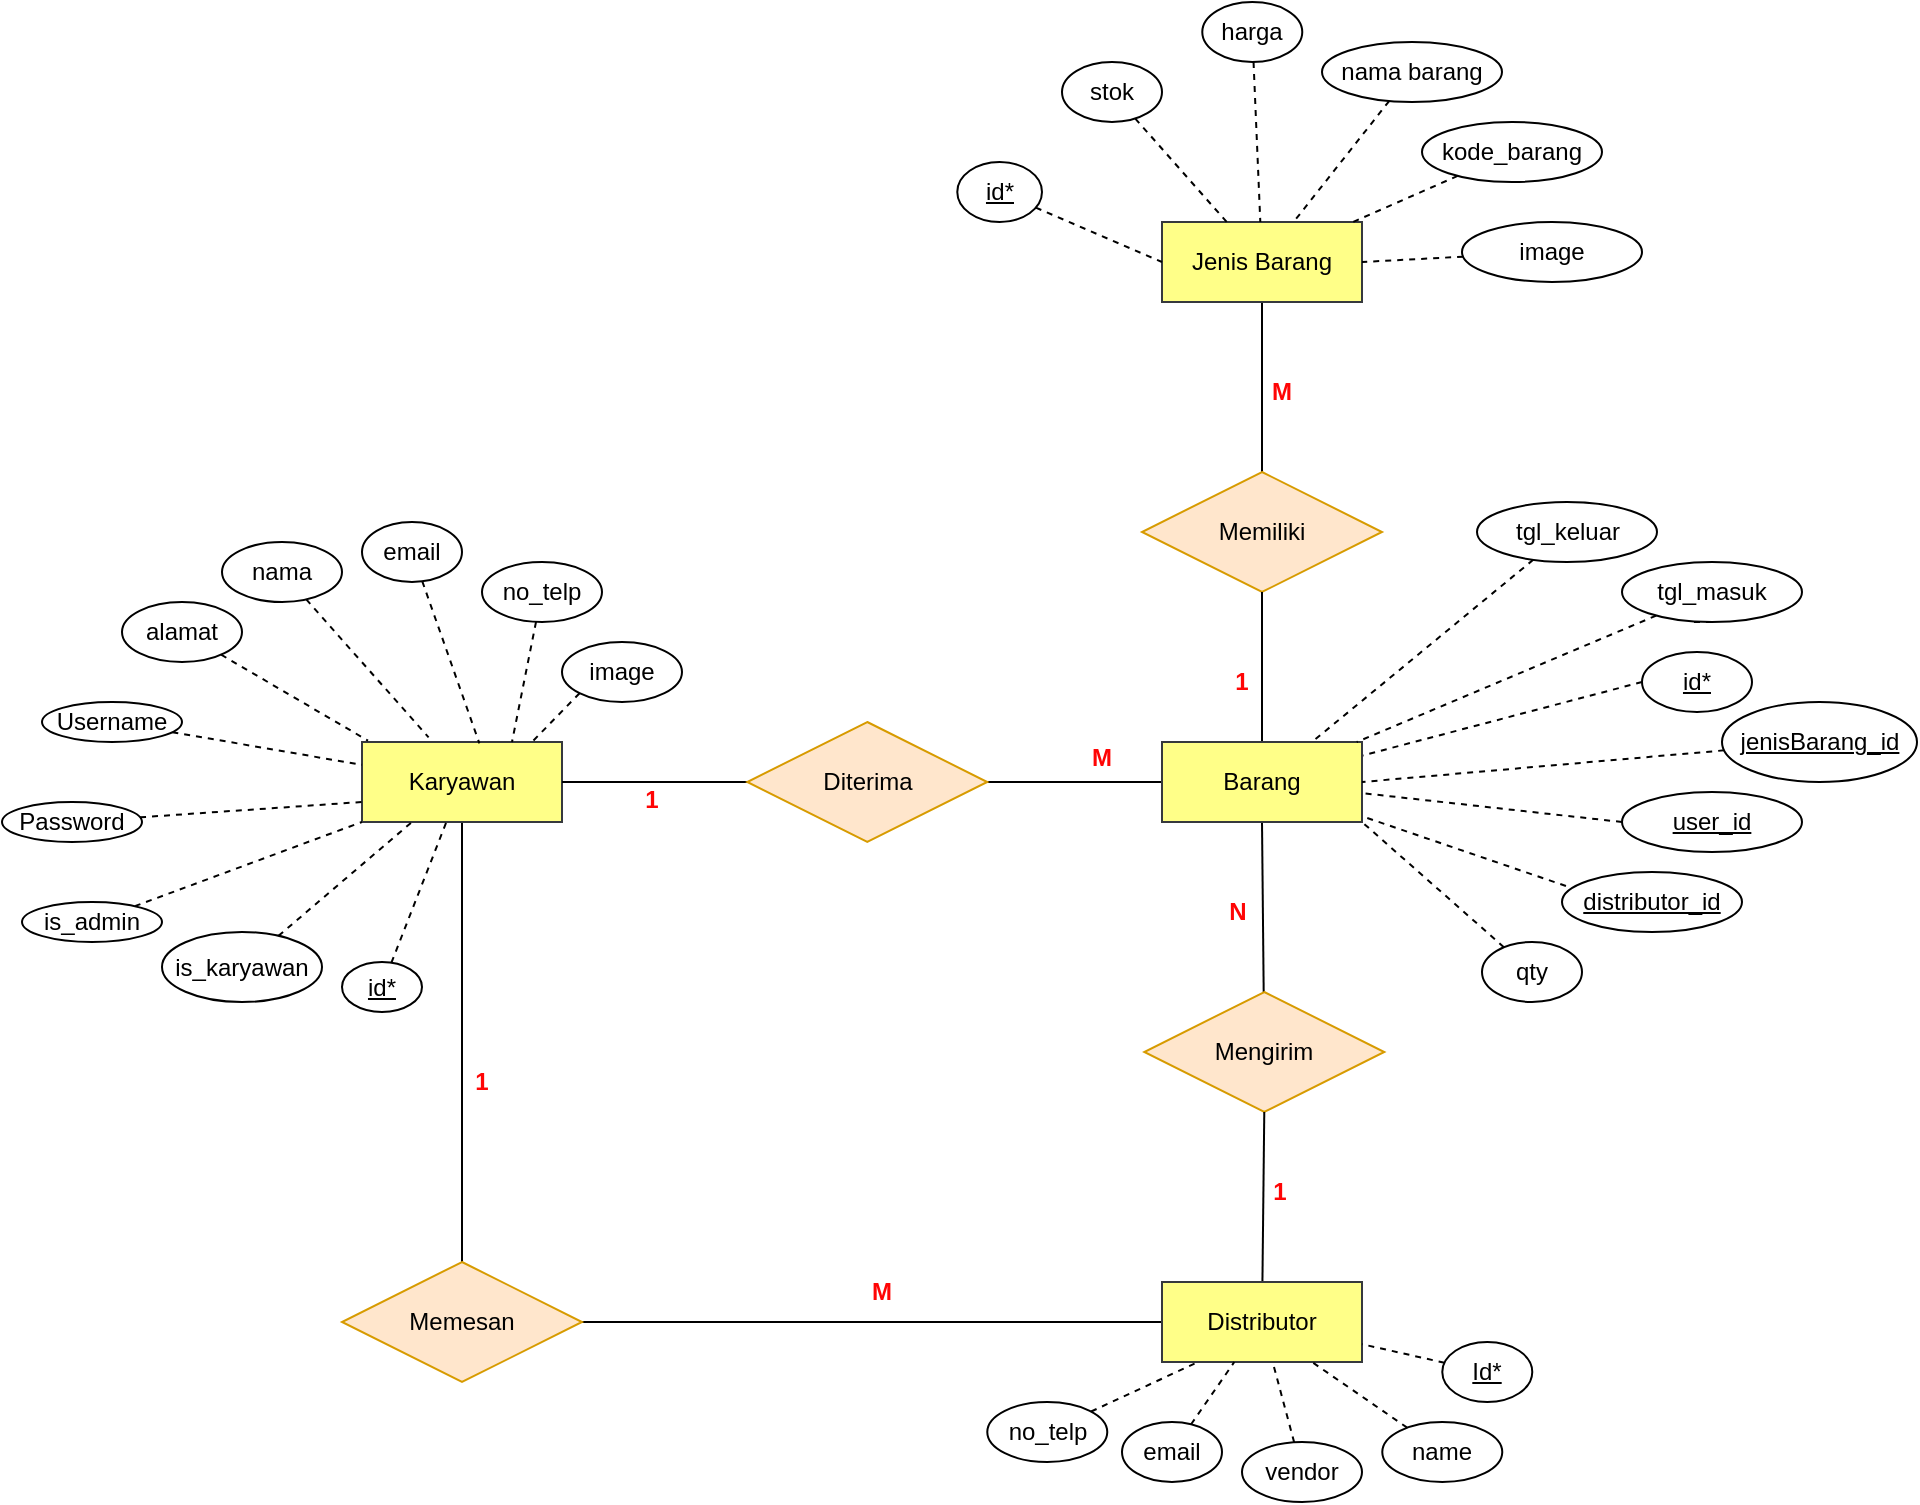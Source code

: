 <mxfile version="15.4.0" type="device"><diagram id="wdjZZRYEfWqjC-a0q2K0" name="erd ke 1"><mxGraphModel dx="806" dy="1400" grid="1" gridSize="10" guides="1" tooltips="1" connect="1" arrows="1" fold="1" page="1" pageScale="1" pageWidth="1100" pageHeight="850" background="none" math="0" shadow="0"><root><mxCell id="0"/><mxCell id="1" parent="0"/><mxCell id="a7cBP55vla_EvT7vr6xS-41" style="edgeStyle=none;rounded=0;orthogonalLoop=1;jettySize=auto;html=1;entryX=0.5;entryY=0;entryDx=0;entryDy=0;endArrow=none;endFill=0;" parent="1" source="uEckWnhDsr-JmqVnJC65-1" target="XZV9gO1--fu0QuhgeVHx-8" edge="1"><mxGeometry relative="1" as="geometry"/></mxCell><mxCell id="uEckWnhDsr-JmqVnJC65-1" value="Karyawan" style="whiteSpace=wrap;html=1;align=center;fillColor=#ffff88;strokeColor=#36393d;" parent="1" vertex="1"><mxGeometry x="220" y="270" width="100" height="40" as="geometry"/></mxCell><mxCell id="a7cBP55vla_EvT7vr6xS-46" style="edgeStyle=none;rounded=0;orthogonalLoop=1;jettySize=auto;html=1;entryX=0.5;entryY=1;entryDx=0;entryDy=0;endArrow=none;endFill=0;" parent="1" source="uEckWnhDsr-JmqVnJC65-12" target="a7cBP55vla_EvT7vr6xS-18" edge="1"><mxGeometry relative="1" as="geometry"/></mxCell><mxCell id="uEckWnhDsr-JmqVnJC65-12" value="Mengirim" style="shape=rhombus;perimeter=rhombusPerimeter;whiteSpace=wrap;html=1;align=center;fillColor=#ffe6cc;strokeColor=#d79b00;" parent="1" vertex="1"><mxGeometry x="611.14" y="395" width="120" height="60" as="geometry"/></mxCell><mxCell id="uEckWnhDsr-JmqVnJC65-27" value="" style="endArrow=none;html=1;rounded=0;shadow=0;fontColor=#000000;verticalAlign=middle;" parent="1" edge="1"><mxGeometry relative="1" as="geometry"><mxPoint x="340" y="289.76" as="sourcePoint"/><mxPoint x="340" y="290" as="targetPoint"/></mxGeometry></mxCell><mxCell id="uEckWnhDsr-JmqVnJC65-42" style="rounded=1;sketch=0;jumpStyle=none;orthogonalLoop=1;jettySize=auto;html=1;shadow=0;fontColor=#000000;verticalAlign=middle;dashed=1;endArrow=none;endFill=0;entryX=0.333;entryY=-0.058;entryDx=0;entryDy=0;entryPerimeter=0;" parent="1" source="uEckWnhDsr-JmqVnJC65-37" target="uEckWnhDsr-JmqVnJC65-1" edge="1"><mxGeometry relative="1" as="geometry"><mxPoint x="220" y="270" as="targetPoint"/></mxGeometry></mxCell><mxCell id="uEckWnhDsr-JmqVnJC65-37" value="nama" style="ellipse;whiteSpace=wrap;html=1;align=center;rounded=0;sketch=0;fontColor=#000000;" parent="1" vertex="1"><mxGeometry x="150" y="170" width="60" height="30" as="geometry"/></mxCell><mxCell id="uEckWnhDsr-JmqVnJC65-44" style="rounded=1;sketch=0;jumpStyle=none;orthogonalLoop=1;jettySize=auto;html=1;entryX=0.75;entryY=0;entryDx=0;entryDy=0;shadow=0;fontColor=#000000;verticalAlign=middle;endArrow=none;endFill=0;dashed=1;" parent="1" source="uEckWnhDsr-JmqVnJC65-38" target="uEckWnhDsr-JmqVnJC65-1" edge="1"><mxGeometry relative="1" as="geometry"/></mxCell><mxCell id="uEckWnhDsr-JmqVnJC65-38" value="no_telp" style="ellipse;whiteSpace=wrap;html=1;align=center;rounded=0;sketch=0;fontColor=#000000;verticalAlign=middle;" parent="1" vertex="1"><mxGeometry x="280" y="180" width="60" height="30" as="geometry"/></mxCell><mxCell id="uEckWnhDsr-JmqVnJC65-46" style="rounded=1;sketch=0;jumpStyle=none;orthogonalLoop=1;jettySize=auto;html=1;entryX=0.03;entryY=-0.017;entryDx=0;entryDy=0;shadow=0;fontColor=#000000;verticalAlign=middle;dashed=1;endArrow=none;endFill=0;entryPerimeter=0;" parent="1" source="uEckWnhDsr-JmqVnJC65-39" target="uEckWnhDsr-JmqVnJC65-1" edge="1"><mxGeometry relative="1" as="geometry"/></mxCell><mxCell id="uEckWnhDsr-JmqVnJC65-39" value="alamat" style="ellipse;whiteSpace=wrap;html=1;align=center;rounded=0;sketch=0;fontColor=#000000;" parent="1" vertex="1"><mxGeometry x="100" y="200" width="60" height="30" as="geometry"/></mxCell><mxCell id="uEckWnhDsr-JmqVnJC65-43" style="rounded=1;sketch=0;jumpStyle=none;orthogonalLoop=1;jettySize=auto;html=1;shadow=0;fontColor=#000000;verticalAlign=middle;entryX=0.587;entryY=0.017;entryDx=0;entryDy=0;entryPerimeter=0;endArrow=none;endFill=0;dashed=1;" parent="1" source="uEckWnhDsr-JmqVnJC65-40" target="uEckWnhDsr-JmqVnJC65-1" edge="1"><mxGeometry relative="1" as="geometry"><mxPoint x="260" y="260" as="targetPoint"/></mxGeometry></mxCell><mxCell id="uEckWnhDsr-JmqVnJC65-40" value="email" style="ellipse;whiteSpace=wrap;html=1;align=center;rounded=0;sketch=0;fontColor=#000000;" parent="1" vertex="1"><mxGeometry x="220" y="160" width="50" height="30" as="geometry"/></mxCell><mxCell id="uEckWnhDsr-JmqVnJC65-45" style="rounded=1;sketch=0;jumpStyle=none;orthogonalLoop=1;jettySize=auto;html=1;shadow=0;fontColor=#000000;verticalAlign=middle;dashed=1;endArrow=none;endFill=0;" parent="1" source="uEckWnhDsr-JmqVnJC65-41" target="uEckWnhDsr-JmqVnJC65-1" edge="1"><mxGeometry relative="1" as="geometry"/></mxCell><mxCell id="uEckWnhDsr-JmqVnJC65-41" value="id*" style="ellipse;whiteSpace=wrap;html=1;align=center;fontStyle=4;rounded=0;sketch=0;fontColor=#000000;" parent="1" vertex="1"><mxGeometry x="210" y="380" width="40" height="25" as="geometry"/></mxCell><mxCell id="a7cBP55vla_EvT7vr6xS-42" style="edgeStyle=none;rounded=0;orthogonalLoop=1;jettySize=auto;html=1;entryX=0;entryY=0.5;entryDx=0;entryDy=0;endArrow=none;endFill=0;" parent="1" source="XZV9gO1--fu0QuhgeVHx-8" target="uEckWnhDsr-JmqVnJC65-4" edge="1"><mxGeometry relative="1" as="geometry"/></mxCell><mxCell id="XZV9gO1--fu0QuhgeVHx-8" value="Memesan" style="shape=rhombus;perimeter=rhombusPerimeter;whiteSpace=wrap;html=1;align=center;fillColor=#ffe6cc;strokeColor=#d79b00;rotation=0;" parent="1" vertex="1"><mxGeometry x="210" y="530" width="120" height="60" as="geometry"/></mxCell><mxCell id="8zOF9g50zhMNSJq_gXNI-3" style="rounded=0;orthogonalLoop=1;jettySize=auto;html=1;dashed=1;endArrow=none;endFill=0;" parent="1" source="8zOF9g50zhMNSJq_gXNI-1" target="uEckWnhDsr-JmqVnJC65-1" edge="1"><mxGeometry relative="1" as="geometry"><mxPoint x="230" y="320" as="targetPoint"/></mxGeometry></mxCell><mxCell id="8zOF9g50zhMNSJq_gXNI-1" value="Username" style="ellipse;whiteSpace=wrap;html=1;align=center;rounded=0;sketch=0;fontColor=#000000;" parent="1" vertex="1"><mxGeometry x="60" y="250" width="70" height="20" as="geometry"/></mxCell><mxCell id="8zOF9g50zhMNSJq_gXNI-4" style="edgeStyle=none;rounded=0;orthogonalLoop=1;jettySize=auto;html=1;entryX=0;entryY=0.75;entryDx=0;entryDy=0;dashed=1;endArrow=none;endFill=0;" parent="1" source="8zOF9g50zhMNSJq_gXNI-2" target="uEckWnhDsr-JmqVnJC65-1" edge="1"><mxGeometry relative="1" as="geometry"/></mxCell><mxCell id="8zOF9g50zhMNSJq_gXNI-2" value="Password" style="ellipse;whiteSpace=wrap;html=1;align=center;rounded=0;sketch=0;fontColor=#000000;" parent="1" vertex="1"><mxGeometry x="40" y="300" width="70" height="20" as="geometry"/></mxCell><mxCell id="a7cBP55vla_EvT7vr6xS-50" style="edgeStyle=none;rounded=0;orthogonalLoop=1;jettySize=auto;html=1;entryX=0.5;entryY=1;entryDx=0;entryDy=0;endArrow=none;endFill=0;" parent="1" source="a7cBP55vla_EvT7vr6xS-16" target="a7cBP55vla_EvT7vr6xS-8" edge="1"><mxGeometry relative="1" as="geometry"/></mxCell><mxCell id="a7cBP55vla_EvT7vr6xS-16" value="Memiliki" style="shape=rhombus;perimeter=rhombusPerimeter;whiteSpace=wrap;html=1;align=center;fillColor=#ffe6cc;strokeColor=#d79b00;" parent="1" vertex="1"><mxGeometry x="610" y="135" width="120" height="60" as="geometry"/></mxCell><mxCell id="a7cBP55vla_EvT7vr6xS-8" value="Jenis Barang" style="whiteSpace=wrap;html=1;align=center;fillColor=#ffff88;strokeColor=#36393d;" parent="1" vertex="1"><mxGeometry x="620" y="10" width="100" height="40" as="geometry"/></mxCell><mxCell id="a7cBP55vla_EvT7vr6xS-9" style="edgeStyle=none;rounded=1;sketch=0;jumpStyle=none;orthogonalLoop=1;jettySize=auto;html=1;shadow=0;dashed=1;fontColor=#000000;endArrow=none;endFill=0;verticalAlign=middle;entryX=0;entryY=0.5;entryDx=0;entryDy=0;" parent="1" target="a7cBP55vla_EvT7vr6xS-8" edge="1" source="a7cBP55vla_EvT7vr6xS-10"><mxGeometry x="547.64" y="10" as="geometry"><mxPoint x="580.001" y="-31.161" as="sourcePoint"/></mxGeometry></mxCell><mxCell id="a7cBP55vla_EvT7vr6xS-10" value="id*" style="ellipse;whiteSpace=wrap;html=1;align=center;fontStyle=4;rounded=0;sketch=0;fontColor=#000000;" parent="1" vertex="1"><mxGeometry x="517.64" y="-20" width="42.36" height="30" as="geometry"/></mxCell><mxCell id="a7cBP55vla_EvT7vr6xS-11" style="edgeStyle=none;rounded=1;sketch=0;jumpStyle=none;orthogonalLoop=1;jettySize=auto;html=1;shadow=0;dashed=1;fontColor=#000000;endArrow=none;endFill=0;verticalAlign=middle;" parent="1" source="a7cBP55vla_EvT7vr6xS-12" target="a7cBP55vla_EvT7vr6xS-8" edge="1"><mxGeometry x="557.5" y="80" as="geometry"/></mxCell><mxCell id="a7cBP55vla_EvT7vr6xS-12" value="nama barang" style="ellipse;whiteSpace=wrap;html=1;align=center;rounded=0;sketch=0;fontColor=#000000;" parent="1" vertex="1"><mxGeometry x="700" y="-80" width="90" height="30" as="geometry"/></mxCell><mxCell id="a7cBP55vla_EvT7vr6xS-13" style="edgeStyle=none;rounded=1;sketch=0;jumpStyle=none;orthogonalLoop=1;jettySize=auto;html=1;shadow=0;dashed=1;fontColor=#000000;endArrow=none;endFill=0;verticalAlign=middle;" parent="1" source="a7cBP55vla_EvT7vr6xS-14" target="a7cBP55vla_EvT7vr6xS-8" edge="1"><mxGeometry x="547.64" y="10" as="geometry"/></mxCell><mxCell id="a7cBP55vla_EvT7vr6xS-14" value="harga" style="ellipse;whiteSpace=wrap;html=1;align=center;rounded=0;sketch=0;fontColor=#000000;" parent="1" vertex="1"><mxGeometry x="640.14" y="-100" width="50" height="30" as="geometry"/></mxCell><mxCell id="8zOF9g50zhMNSJq_gXNI-82" value="Barang" style="whiteSpace=wrap;html=1;align=center;fillColor=#ffff88;strokeColor=#36393d;" parent="1" vertex="1"><mxGeometry x="620" y="270" width="100" height="40" as="geometry"/></mxCell><mxCell id="8zOF9g50zhMNSJq_gXNI-83" value="&lt;u&gt;distributor_id&lt;/u&gt;" style="ellipse;whiteSpace=wrap;html=1;align=center;rounded=0;sketch=0;fontColor=#000000;" parent="1" vertex="1"><mxGeometry x="820" y="335" width="90" height="30" as="geometry"/></mxCell><mxCell id="8zOF9g50zhMNSJq_gXNI-102" style="edgeStyle=none;rounded=1;sketch=0;jumpStyle=none;orthogonalLoop=1;jettySize=auto;html=1;shadow=0;dashed=1;fontColor=#000000;endArrow=none;endFill=0;verticalAlign=middle;exitX=0.022;exitY=0.233;exitDx=0;exitDy=0;exitPerimeter=0;" parent="1" source="8zOF9g50zhMNSJq_gXNI-83" target="8zOF9g50zhMNSJq_gXNI-82" edge="1"><mxGeometry x="620" y="150" as="geometry"><mxPoint x="823.317" y="326.312" as="sourcePoint"/><mxPoint x="725" y="302.162" as="targetPoint"/></mxGeometry></mxCell><mxCell id="8zOF9g50zhMNSJq_gXNI-104" style="edgeStyle=none;rounded=1;sketch=0;jumpStyle=none;orthogonalLoop=1;jettySize=auto;html=1;entryX=1;entryY=1;entryDx=0;entryDy=0;shadow=0;dashed=1;fontColor=#000000;endArrow=none;endFill=0;verticalAlign=middle;" parent="1" source="8zOF9g50zhMNSJq_gXNI-105" target="8zOF9g50zhMNSJq_gXNI-82" edge="1"><mxGeometry x="620" y="150" as="geometry"><mxPoint x="725" y="310" as="targetPoint"/></mxGeometry></mxCell><mxCell id="8zOF9g50zhMNSJq_gXNI-105" value="qty" style="ellipse;whiteSpace=wrap;html=1;align=center;rounded=0;sketch=0;fontColor=#000000;" parent="1" vertex="1"><mxGeometry x="780" y="370" width="50" height="30" as="geometry"/></mxCell><mxCell id="8zOF9g50zhMNSJq_gXNI-110" value="tgl_keluar" style="ellipse;whiteSpace=wrap;html=1;align=center;rounded=0;sketch=0;fontColor=#000000;" parent="1" vertex="1"><mxGeometry x="777.5" y="150" width="90" height="30" as="geometry"/></mxCell><mxCell id="8zOF9g50zhMNSJq_gXNI-114" style="edgeStyle=none;rounded=0;orthogonalLoop=1;jettySize=auto;html=1;dashed=1;endArrow=none;endFill=0;exitX=0;exitY=0.5;exitDx=0;exitDy=0;" parent="1" source="a7cBP55vla_EvT7vr6xS-27" target="8zOF9g50zhMNSJq_gXNI-82" edge="1"><mxGeometry x="620" y="150" as="geometry"><mxPoint x="850" y="240" as="sourcePoint"/></mxGeometry></mxCell><mxCell id="a7cBP55vla_EvT7vr6xS-47" style="edgeStyle=none;rounded=0;orthogonalLoop=1;jettySize=auto;html=1;entryX=1;entryY=0.5;entryDx=0;entryDy=0;endArrow=none;endFill=0;" parent="1" source="a7cBP55vla_EvT7vr6xS-18" target="a7cBP55vla_EvT7vr6xS-44" edge="1"><mxGeometry relative="1" as="geometry"/></mxCell><mxCell id="a7cBP55vla_EvT7vr6xS-49" style="edgeStyle=none;rounded=0;orthogonalLoop=1;jettySize=auto;html=1;entryX=0.5;entryY=1;entryDx=0;entryDy=0;endArrow=none;endFill=0;" parent="1" source="a7cBP55vla_EvT7vr6xS-18" target="a7cBP55vla_EvT7vr6xS-16" edge="1"><mxGeometry relative="1" as="geometry"/></mxCell><mxCell id="a7cBP55vla_EvT7vr6xS-18" value="Barang" style="whiteSpace=wrap;html=1;align=center;fillColor=#ffff88;strokeColor=#36393d;" parent="1" vertex="1"><mxGeometry x="620" y="270" width="100" height="40" as="geometry"/></mxCell><mxCell id="a7cBP55vla_EvT7vr6xS-19" style="edgeStyle=none;rounded=1;sketch=0;jumpStyle=none;orthogonalLoop=1;jettySize=auto;html=1;shadow=0;dashed=1;fontColor=#000000;endArrow=none;endFill=0;verticalAlign=middle;exitX=0;exitY=0.5;exitDx=0;exitDy=0;" parent="1" source="a7cBP55vla_EvT7vr6xS-29" target="a7cBP55vla_EvT7vr6xS-18" edge="1"><mxGeometry x="620" y="150" as="geometry"><mxPoint x="823.317" y="326.312" as="sourcePoint"/><mxPoint x="725" y="302.162" as="targetPoint"/></mxGeometry></mxCell><mxCell id="a7cBP55vla_EvT7vr6xS-20" style="edgeStyle=none;rounded=1;sketch=0;jumpStyle=none;orthogonalLoop=1;jettySize=auto;html=1;entryX=1;entryY=0.5;entryDx=0;entryDy=0;shadow=0;dashed=1;fontColor=#000000;endArrow=none;endFill=0;verticalAlign=middle;" parent="1" source="a7cBP55vla_EvT7vr6xS-30" target="a7cBP55vla_EvT7vr6xS-18" edge="1"><mxGeometry x="620" y="150" as="geometry"><mxPoint x="725" y="280" as="targetPoint"/></mxGeometry></mxCell><mxCell id="a7cBP55vla_EvT7vr6xS-25" style="edgeStyle=none;rounded=0;orthogonalLoop=1;jettySize=auto;html=1;dashed=1;endArrow=none;endFill=0;" parent="1" source="a7cBP55vla_EvT7vr6xS-31" target="a7cBP55vla_EvT7vr6xS-18" edge="1"><mxGeometry x="620" y="150" as="geometry"/></mxCell><mxCell id="a7cBP55vla_EvT7vr6xS-27" value="id*" style="ellipse;whiteSpace=wrap;html=1;align=center;fontStyle=4;rounded=0;sketch=0;fontColor=#000000;" parent="1" vertex="1"><mxGeometry x="860" y="225" width="55" height="30" as="geometry"/></mxCell><mxCell id="a7cBP55vla_EvT7vr6xS-28" style="edgeStyle=none;rounded=0;orthogonalLoop=1;jettySize=auto;html=1;exitX=0.5;exitY=1;exitDx=0;exitDy=0;entryX=0.389;entryY=1.002;entryDx=0;entryDy=0;entryPerimeter=0;dashed=1;endArrow=none;endFill=0;" parent="1" source="a7cBP55vla_EvT7vr6xS-31" target="a7cBP55vla_EvT7vr6xS-31" edge="1"><mxGeometry x="620" y="150" as="geometry"/></mxCell><mxCell id="a7cBP55vla_EvT7vr6xS-29" value="&lt;u&gt;user_id&lt;/u&gt;" style="ellipse;whiteSpace=wrap;html=1;align=center;rounded=0;sketch=0;fontColor=#000000;" parent="1" vertex="1"><mxGeometry x="850" y="295" width="90" height="30" as="geometry"/></mxCell><mxCell id="a7cBP55vla_EvT7vr6xS-30" value="&lt;div&gt;&lt;span&gt;&lt;u&gt;jenisBarang_id&lt;/u&gt;&lt;/span&gt;&lt;/div&gt;" style="ellipse;whiteSpace=wrap;html=1;align=center;rounded=0;sketch=0;fontColor=#000000;" parent="1" vertex="1"><mxGeometry x="900" y="250" width="97.5" height="40" as="geometry"/></mxCell><mxCell id="a7cBP55vla_EvT7vr6xS-31" value="tgl_masuk" style="ellipse;whiteSpace=wrap;html=1;align=center;rounded=0;sketch=0;fontColor=#000000;" parent="1" vertex="1"><mxGeometry x="850" y="180" width="90" height="30" as="geometry"/></mxCell><mxCell id="8zOF9g50zhMNSJq_gXNI-115" style="edgeStyle=none;rounded=0;orthogonalLoop=1;jettySize=auto;html=1;entryX=0.75;entryY=0;entryDx=0;entryDy=0;dashed=1;endArrow=none;endFill=0;" parent="1" source="8zOF9g50zhMNSJq_gXNI-110" target="8zOF9g50zhMNSJq_gXNI-82" edge="1"><mxGeometry x="620" y="150" as="geometry"/></mxCell><mxCell id="a7cBP55vla_EvT7vr6xS-45" style="edgeStyle=none;rounded=0;orthogonalLoop=1;jettySize=auto;html=1;entryX=0.5;entryY=1;entryDx=0;entryDy=0;endArrow=none;endFill=0;" parent="1" source="uEckWnhDsr-JmqVnJC65-4" target="uEckWnhDsr-JmqVnJC65-12" edge="1"><mxGeometry relative="1" as="geometry"/></mxCell><mxCell id="uEckWnhDsr-JmqVnJC65-4" value="Distributor" style="whiteSpace=wrap;html=1;align=center;fillColor=#ffff88;strokeColor=#36393d;" parent="1" vertex="1"><mxGeometry x="620" y="540" width="100" height="40" as="geometry"/></mxCell><mxCell id="uEckWnhDsr-JmqVnJC65-72" style="edgeStyle=none;rounded=1;sketch=0;jumpStyle=none;orthogonalLoop=1;jettySize=auto;html=1;entryX=0.75;entryY=1;entryDx=0;entryDy=0;shadow=0;dashed=1;fontColor=#000000;endArrow=none;endFill=0;verticalAlign=middle;" parent="1" source="uEckWnhDsr-JmqVnJC65-63" target="uEckWnhDsr-JmqVnJC65-4" edge="1"><mxGeometry x="590" y="450" as="geometry"/></mxCell><mxCell id="uEckWnhDsr-JmqVnJC65-63" value="name" style="ellipse;whiteSpace=wrap;html=1;align=center;rounded=0;sketch=0;fontColor=#000000;" parent="1" vertex="1"><mxGeometry x="730.14" y="610" width="60" height="30" as="geometry"/></mxCell><mxCell id="uEckWnhDsr-JmqVnJC65-70" style="edgeStyle=none;rounded=1;sketch=0;jumpStyle=none;orthogonalLoop=1;jettySize=auto;html=1;shadow=0;dashed=1;fontColor=#000000;endArrow=none;endFill=0;verticalAlign=middle;" parent="1" source="uEckWnhDsr-JmqVnJC65-65" target="uEckWnhDsr-JmqVnJC65-4" edge="1"><mxGeometry x="590" y="450" as="geometry"/></mxCell><mxCell id="uEckWnhDsr-JmqVnJC65-65" value="Id*" style="ellipse;whiteSpace=wrap;html=1;align=center;fontStyle=4;rounded=0;sketch=0;fontColor=#000000;" parent="1" vertex="1"><mxGeometry x="760.14" y="570" width="45" height="30" as="geometry"/></mxCell><mxCell id="uEckWnhDsr-JmqVnJC65-68" style="edgeStyle=none;rounded=1;sketch=0;jumpStyle=none;orthogonalLoop=1;jettySize=auto;html=1;shadow=0;dashed=1;fontColor=#000000;endArrow=none;endFill=0;verticalAlign=middle;" parent="1" source="uEckWnhDsr-JmqVnJC65-66" target="uEckWnhDsr-JmqVnJC65-4" edge="1"><mxGeometry x="590" y="450" as="geometry"/></mxCell><mxCell id="uEckWnhDsr-JmqVnJC65-66" value="email" style="ellipse;whiteSpace=wrap;html=1;align=center;rounded=0;sketch=0;fontColor=#000000;" parent="1" vertex="1"><mxGeometry x="600" y="610" width="50" height="30" as="geometry"/></mxCell><mxCell id="a7cBP55vla_EvT7vr6xS-39" style="edgeStyle=none;rounded=0;orthogonalLoop=1;jettySize=auto;html=1;dashed=1;endArrow=none;endFill=0;entryX=0.18;entryY=1;entryDx=0;entryDy=0;entryPerimeter=0;" parent="1" source="a7cBP55vla_EvT7vr6xS-33" target="uEckWnhDsr-JmqVnJC65-4" edge="1"><mxGeometry relative="1" as="geometry"/></mxCell><mxCell id="a7cBP55vla_EvT7vr6xS-33" value="no_telp" style="ellipse;whiteSpace=wrap;html=1;align=center;rounded=0;sketch=0;fontColor=#000000;verticalAlign=middle;" parent="1" vertex="1"><mxGeometry x="532.64" y="600" width="60" height="30" as="geometry"/></mxCell><mxCell id="a7cBP55vla_EvT7vr6xS-48" style="edgeStyle=none;rounded=0;orthogonalLoop=1;jettySize=auto;html=1;entryX=1;entryY=0.5;entryDx=0;entryDy=0;endArrow=none;endFill=0;" parent="1" source="a7cBP55vla_EvT7vr6xS-44" target="uEckWnhDsr-JmqVnJC65-1" edge="1"><mxGeometry relative="1" as="geometry"/></mxCell><mxCell id="a7cBP55vla_EvT7vr6xS-44" value="Diterima" style="shape=rhombus;perimeter=rhombusPerimeter;whiteSpace=wrap;html=1;align=center;fillColor=#ffe6cc;strokeColor=#d79b00;" parent="1" vertex="1"><mxGeometry x="412.64" y="260" width="120" height="60" as="geometry"/></mxCell><mxCell id="a7cBP55vla_EvT7vr6xS-54" value="&lt;b&gt;&lt;font color=&quot;#ff0505&quot;&gt;1&lt;/font&gt;&lt;/b&gt;" style="text;html=1;strokeColor=none;fillColor=none;align=center;verticalAlign=middle;whiteSpace=wrap;rounded=0;" parent="1" vertex="1"><mxGeometry x="250" y="425" width="60" height="30" as="geometry"/></mxCell><mxCell id="a7cBP55vla_EvT7vr6xS-55" value="&lt;b&gt;&lt;font color=&quot;#ff0505&quot;&gt;M&lt;/font&gt;&lt;/b&gt;" style="text;html=1;strokeColor=none;fillColor=none;align=center;verticalAlign=middle;whiteSpace=wrap;rounded=0;" parent="1" vertex="1"><mxGeometry x="450" y="530" width="60" height="30" as="geometry"/></mxCell><mxCell id="a7cBP55vla_EvT7vr6xS-56" value="&lt;b&gt;&lt;font color=&quot;#ff0505&quot;&gt;1&lt;/font&gt;&lt;/b&gt;" style="text;html=1;strokeColor=none;fillColor=none;align=center;verticalAlign=middle;whiteSpace=wrap;rounded=0;" parent="1" vertex="1"><mxGeometry x="649.14" y="480" width="60" height="30" as="geometry"/></mxCell><mxCell id="a7cBP55vla_EvT7vr6xS-57" value="&lt;b&gt;&lt;font color=&quot;#ff0505&quot;&gt;N&lt;/font&gt;&lt;/b&gt;" style="text;html=1;strokeColor=none;fillColor=none;align=center;verticalAlign=middle;whiteSpace=wrap;rounded=0;" parent="1" vertex="1"><mxGeometry x="628" y="340" width="60" height="30" as="geometry"/></mxCell><mxCell id="a7cBP55vla_EvT7vr6xS-58" value="&lt;b&gt;&lt;font color=&quot;#ff0505&quot;&gt;1&lt;/font&gt;&lt;/b&gt;" style="text;html=1;strokeColor=none;fillColor=none;align=center;verticalAlign=middle;whiteSpace=wrap;rounded=0;" parent="1" vertex="1"><mxGeometry x="630.14" y="225" width="60" height="30" as="geometry"/></mxCell><mxCell id="a7cBP55vla_EvT7vr6xS-59" value="&lt;b&gt;&lt;font color=&quot;#ff0505&quot;&gt;M&lt;/font&gt;&lt;/b&gt;" style="text;html=1;strokeColor=none;fillColor=none;align=center;verticalAlign=middle;whiteSpace=wrap;rounded=0;" parent="1" vertex="1"><mxGeometry x="650" y="80" width="60" height="30" as="geometry"/></mxCell><mxCell id="a7cBP55vla_EvT7vr6xS-60" value="&lt;b&gt;&lt;font color=&quot;#ff0505&quot;&gt;M&lt;/font&gt;&lt;/b&gt;" style="text;html=1;strokeColor=none;fillColor=none;align=center;verticalAlign=middle;whiteSpace=wrap;rounded=0;" parent="1" vertex="1"><mxGeometry x="560" y="263" width="60" height="30" as="geometry"/></mxCell><mxCell id="a7cBP55vla_EvT7vr6xS-61" value="&lt;b&gt;&lt;font color=&quot;#ff0505&quot;&gt;1&lt;/font&gt;&lt;/b&gt;" style="text;html=1;strokeColor=none;fillColor=none;align=center;verticalAlign=middle;whiteSpace=wrap;rounded=0;" parent="1" vertex="1"><mxGeometry x="335" y="284" width="60" height="30" as="geometry"/></mxCell><mxCell id="DUwC6gRjH1hk5AkDwTfe-2" style="rounded=0;orthogonalLoop=1;jettySize=auto;html=1;entryX=0;entryY=1;entryDx=0;entryDy=0;dashed=1;endArrow=none;endFill=0;" parent="1" source="DUwC6gRjH1hk5AkDwTfe-1" target="uEckWnhDsr-JmqVnJC65-1" edge="1"><mxGeometry relative="1" as="geometry"/></mxCell><mxCell id="DUwC6gRjH1hk5AkDwTfe-1" value="is_admin" style="ellipse;whiteSpace=wrap;html=1;align=center;rounded=0;sketch=0;fontColor=#000000;" parent="1" vertex="1"><mxGeometry x="50" y="350" width="70" height="20" as="geometry"/></mxCell><mxCell id="gxc53g_Y18fpzEIKRYsy-2" style="rounded=0;orthogonalLoop=1;jettySize=auto;html=1;exitX=0;exitY=1;exitDx=0;exitDy=0;dashed=1;endArrow=none;endFill=0;entryX=0.85;entryY=0;entryDx=0;entryDy=0;entryPerimeter=0;" parent="1" source="gxc53g_Y18fpzEIKRYsy-1" target="uEckWnhDsr-JmqVnJC65-1" edge="1"><mxGeometry relative="1" as="geometry"/></mxCell><mxCell id="gxc53g_Y18fpzEIKRYsy-1" value="image" style="ellipse;whiteSpace=wrap;html=1;align=center;rounded=0;sketch=0;fontColor=#000000;verticalAlign=middle;" parent="1" vertex="1"><mxGeometry x="320" y="220" width="60" height="30" as="geometry"/></mxCell><mxCell id="H-nf8qjs894S8IZdC_Xa-1" value="is_karyawan" style="ellipse;whiteSpace=wrap;html=1;align=center;rounded=0;sketch=0;fontColor=#000000;" vertex="1" parent="1"><mxGeometry x="120" y="365" width="80" height="35" as="geometry"/></mxCell><mxCell id="H-nf8qjs894S8IZdC_Xa-2" style="rounded=0;orthogonalLoop=1;jettySize=auto;html=1;entryX=0.25;entryY=1;entryDx=0;entryDy=0;dashed=1;endArrow=none;endFill=0;" edge="1" source="H-nf8qjs894S8IZdC_Xa-1" parent="1" target="uEckWnhDsr-JmqVnJC65-1"><mxGeometry relative="1" as="geometry"><mxPoint x="290" y="325" as="targetPoint"/></mxGeometry></mxCell><mxCell id="H-nf8qjs894S8IZdC_Xa-4" style="edgeStyle=none;rounded=0;orthogonalLoop=1;jettySize=auto;html=1;dashed=1;endArrow=none;endFill=0;" edge="1" parent="1" source="H-nf8qjs894S8IZdC_Xa-3" target="uEckWnhDsr-JmqVnJC65-4"><mxGeometry relative="1" as="geometry"/></mxCell><mxCell id="H-nf8qjs894S8IZdC_Xa-3" value="vendor" style="ellipse;whiteSpace=wrap;html=1;align=center;rounded=0;sketch=0;fontColor=#000000;" vertex="1" parent="1"><mxGeometry x="660" y="620" width="60" height="30" as="geometry"/></mxCell><mxCell id="H-nf8qjs894S8IZdC_Xa-6" style="edgeStyle=none;rounded=0;orthogonalLoop=1;jettySize=auto;html=1;dashed=1;endArrow=none;endFill=0;" edge="1" parent="1" source="H-nf8qjs894S8IZdC_Xa-5" target="a7cBP55vla_EvT7vr6xS-8"><mxGeometry relative="1" as="geometry"/></mxCell><mxCell id="H-nf8qjs894S8IZdC_Xa-5" value="kode_barang" style="ellipse;whiteSpace=wrap;html=1;align=center;rounded=0;sketch=0;fontColor=#000000;" vertex="1" parent="1"><mxGeometry x="750" y="-40" width="90" height="30" as="geometry"/></mxCell><mxCell id="H-nf8qjs894S8IZdC_Xa-8" style="edgeStyle=none;rounded=0;orthogonalLoop=1;jettySize=auto;html=1;dashed=1;endArrow=none;endFill=0;" edge="1" parent="1" source="H-nf8qjs894S8IZdC_Xa-7" target="a7cBP55vla_EvT7vr6xS-8"><mxGeometry relative="1" as="geometry"/></mxCell><mxCell id="H-nf8qjs894S8IZdC_Xa-7" value="stok" style="ellipse;whiteSpace=wrap;html=1;align=center;rounded=0;sketch=0;fontColor=#000000;" vertex="1" parent="1"><mxGeometry x="570" y="-70" width="50" height="30" as="geometry"/></mxCell><mxCell id="H-nf8qjs894S8IZdC_Xa-12" style="edgeStyle=none;rounded=0;orthogonalLoop=1;jettySize=auto;html=1;entryX=1;entryY=0.5;entryDx=0;entryDy=0;dashed=1;endArrow=none;endFill=0;" edge="1" parent="1" source="H-nf8qjs894S8IZdC_Xa-10" target="a7cBP55vla_EvT7vr6xS-8"><mxGeometry relative="1" as="geometry"/></mxCell><mxCell id="H-nf8qjs894S8IZdC_Xa-10" value="image" style="ellipse;whiteSpace=wrap;html=1;align=center;rounded=0;sketch=0;fontColor=#000000;" vertex="1" parent="1"><mxGeometry x="770" y="10" width="90" height="30" as="geometry"/></mxCell></root></mxGraphModel></diagram></mxfile>